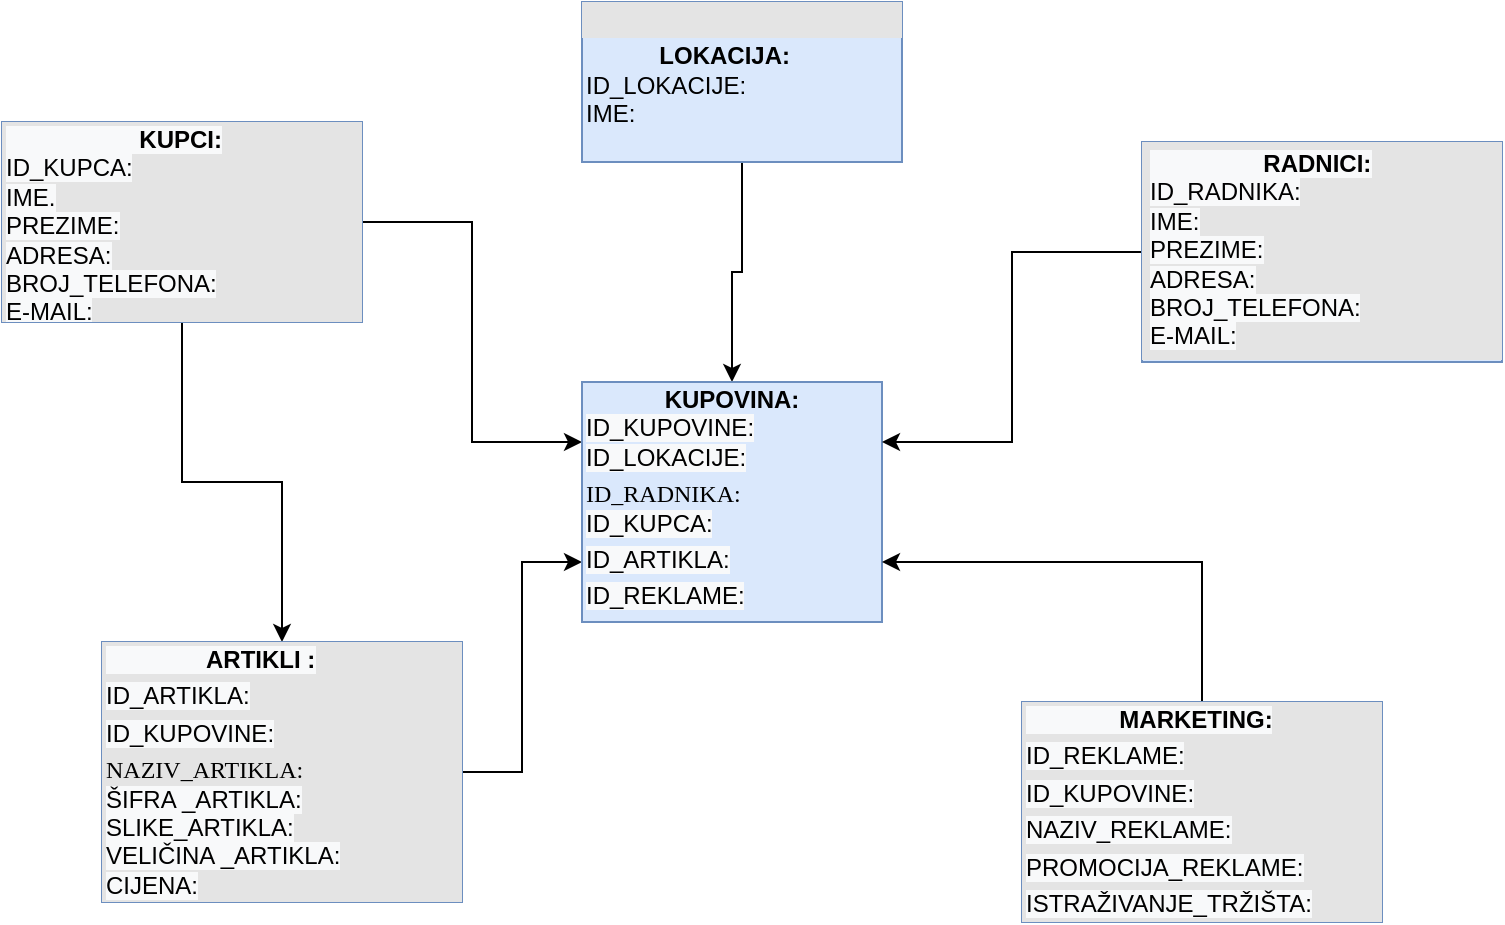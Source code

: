 <mxfile version="15.2.9" type="github">
  <diagram name="Page-1" id="2ca16b54-16f6-2749-3443-fa8db7711227">
    <mxGraphModel dx="868" dy="482" grid="1" gridSize="10" guides="1" tooltips="1" connect="1" arrows="1" fold="1" page="1" pageScale="1" pageWidth="1100" pageHeight="850" background="none" math="0" shadow="0">
      <root>
        <mxCell id="0" />
        <mxCell id="1" parent="0" />
        <mxCell id="n9FRAKiycSGZKNWCuxQs-4" value="" style="edgeStyle=orthogonalEdgeStyle;rounded=0;orthogonalLoop=1;jettySize=auto;html=1;" edge="1" parent="1" source="2ed32ef02a7f4228-2" target="2ed32ef02a7f4228-8">
          <mxGeometry relative="1" as="geometry" />
        </mxCell>
        <mxCell id="2ed32ef02a7f4228-2" value="&lt;div style=&quot;box-sizing: border-box ; width: 100% ; background: #e4e4e4 ; padding: 2px&quot;&gt;&lt;br&gt;&lt;/div&gt;&lt;table style=&quot;width: 100% ; font-size: 1em&quot; cellpadding=&quot;2&quot; cellspacing=&quot;0&quot;&gt;&lt;tbody&gt;&lt;tr&gt;&lt;td&gt;&lt;b style=&quot;font-family: &amp;#34;helvetica&amp;#34; ; text-align: center&quot;&gt;&amp;nbsp; &amp;nbsp; &amp;nbsp; &amp;nbsp; &amp;nbsp; &amp;nbsp;LOKACIJA:&lt;/b&gt;&lt;br style=&quot;font-family: &amp;#34;helvetica&amp;#34; ; text-align: center&quot;&gt;&lt;span style=&quot;font-family: &amp;#34;helvetica&amp;#34; ; text-align: center&quot;&gt;ID_LOKACIJE:&lt;/span&gt;&lt;br style=&quot;font-family: &amp;#34;helvetica&amp;#34; ; text-align: center&quot;&gt;&lt;span style=&quot;font-family: &amp;#34;helvetica&amp;#34; ; text-align: center&quot;&gt;IME:&lt;/span&gt;&lt;br&gt;&lt;/td&gt;&lt;td&gt;&lt;br&gt;&lt;/td&gt;&lt;/tr&gt;&lt;tr&gt;&lt;td&gt;&lt;/td&gt;&lt;td&gt;&lt;br&gt;&lt;/td&gt;&lt;/tr&gt;&lt;tr&gt;&lt;td&gt;&lt;/td&gt;&lt;td&gt;&lt;br&gt;&lt;/td&gt;&lt;/tr&gt;&lt;tr&gt;&lt;td&gt;&lt;br&gt;&lt;/td&gt;&lt;td&gt;&lt;br&gt;&lt;/td&gt;&lt;/tr&gt;&lt;tr&gt;&lt;td&gt;&lt;br&gt;&lt;/td&gt;&lt;td&gt;&lt;br&gt;&lt;/td&gt;&lt;/tr&gt;&lt;tr&gt;&lt;td&gt;&lt;br&gt;&lt;/td&gt;&lt;td&gt;&lt;br&gt;&lt;/td&gt;&lt;/tr&gt;&lt;/tbody&gt;&lt;/table&gt;" style="verticalAlign=top;align=left;overflow=fill;html=1;rounded=0;shadow=0;comic=0;labelBackgroundColor=none;strokeWidth=1;fontFamily=Verdana;fontSize=12;fillColor=#dae8fc;strokeColor=#6c8ebf;" parent="1" vertex="1">
          <mxGeometry x="470" y="130" width="160" height="80" as="geometry" />
        </mxCell>
        <mxCell id="n9FRAKiycSGZKNWCuxQs-1" style="edgeStyle=orthogonalEdgeStyle;rounded=0;orthogonalLoop=1;jettySize=auto;html=1;exitX=1;exitY=0.5;exitDx=0;exitDy=0;entryX=0;entryY=0.25;entryDx=0;entryDy=0;" edge="1" parent="1" source="2ed32ef02a7f4228-3" target="2ed32ef02a7f4228-8">
          <mxGeometry relative="1" as="geometry" />
        </mxCell>
        <mxCell id="n9FRAKiycSGZKNWCuxQs-7" style="edgeStyle=orthogonalEdgeStyle;rounded=0;orthogonalLoop=1;jettySize=auto;html=1;exitX=0.5;exitY=1;exitDx=0;exitDy=0;" edge="1" parent="1" source="2ed32ef02a7f4228-3" target="2ed32ef02a7f4228-7">
          <mxGeometry relative="1" as="geometry" />
        </mxCell>
        <mxCell id="2ed32ef02a7f4228-3" value="&lt;div style=&quot;box-sizing: border-box ; width: 100% ; background: #e4e4e4 ; padding: 2px&quot;&gt;&lt;b style=&quot;font-family: &amp;#34;helvetica&amp;#34; ; text-align: center ; background-color: rgb(248 , 249 , 250)&quot;&gt;&amp;nbsp; &amp;nbsp; &amp;nbsp; &amp;nbsp; &amp;nbsp; &amp;nbsp; &amp;nbsp; &amp;nbsp; &amp;nbsp; &amp;nbsp; KUPCI:&lt;br&gt;&lt;/b&gt;&lt;span style=&quot;font-family: &amp;#34;helvetica&amp;#34; ; text-align: center ; background-color: rgb(248 , 249 , 250)&quot;&gt;ID_KUPCA:&lt;/span&gt;&lt;br style=&quot;font-family: &amp;#34;helvetica&amp;#34; ; text-align: center ; background-color: rgb(248 , 249 , 250)&quot;&gt;&lt;span style=&quot;font-family: &amp;#34;helvetica&amp;#34; ; text-align: center ; background-color: rgb(248 , 249 , 250)&quot;&gt;IME.&lt;/span&gt;&lt;br style=&quot;font-family: &amp;#34;helvetica&amp;#34; ; text-align: center ; background-color: rgb(248 , 249 , 250)&quot;&gt;&lt;span style=&quot;font-family: &amp;#34;helvetica&amp;#34; ; text-align: center ; background-color: rgb(248 , 249 , 250)&quot;&gt;PREZIME:&lt;/span&gt;&lt;br style=&quot;font-family: &amp;#34;helvetica&amp;#34; ; text-align: center ; background-color: rgb(248 , 249 , 250)&quot;&gt;&lt;span style=&quot;font-family: &amp;#34;helvetica&amp;#34; ; text-align: center ; background-color: rgb(248 , 249 , 250)&quot;&gt;ADRESA:&lt;/span&gt;&lt;br style=&quot;font-family: &amp;#34;helvetica&amp;#34; ; text-align: center ; background-color: rgb(248 , 249 , 250)&quot;&gt;&lt;span style=&quot;font-family: &amp;#34;helvetica&amp;#34; ; text-align: center ; background-color: rgb(248 , 249 , 250)&quot;&gt;BROJ_TELEFONA:&lt;/span&gt;&lt;br style=&quot;font-family: &amp;#34;helvetica&amp;#34; ; text-align: center ; background-color: rgb(248 , 249 , 250)&quot;&gt;&lt;span style=&quot;font-family: &amp;#34;helvetica&amp;#34; ; text-align: center ; background-color: rgb(248 , 249 , 250)&quot;&gt;E-MAIL:&lt;/span&gt;&lt;br&gt;&lt;/div&gt;" style="verticalAlign=top;align=left;overflow=fill;html=1;rounded=0;shadow=0;comic=0;labelBackgroundColor=none;strokeWidth=1;fontFamily=Verdana;fontSize=12;fillColor=#dae8fc;strokeColor=#6c8ebf;" parent="1" vertex="1">
          <mxGeometry x="180" y="190" width="180" height="100" as="geometry" />
        </mxCell>
        <mxCell id="n9FRAKiycSGZKNWCuxQs-2" style="edgeStyle=orthogonalEdgeStyle;rounded=0;orthogonalLoop=1;jettySize=auto;html=1;entryX=0;entryY=0.75;entryDx=0;entryDy=0;" edge="1" parent="1" source="2ed32ef02a7f4228-7" target="2ed32ef02a7f4228-8">
          <mxGeometry relative="1" as="geometry" />
        </mxCell>
        <mxCell id="2ed32ef02a7f4228-7" value="&lt;div style=&quot;box-sizing: border-box ; width: 100% ; background: #e4e4e4 ; padding: 2px&quot;&gt;&lt;span style=&quot;font-family: &amp;#34;helvetica&amp;#34; ; text-align: center ; background-color: rgb(248 , 249 , 250)&quot;&gt;&lt;b&gt;&amp;nbsp; &amp;nbsp; &amp;nbsp; &amp;nbsp; &amp;nbsp; &amp;nbsp; &amp;nbsp; &amp;nbsp;ARTIKLI :&lt;/b&gt;&lt;/span&gt;&lt;/div&gt;&lt;div style=&quot;box-sizing: border-box ; width: 100% ; background: #e4e4e4 ; padding: 2px&quot;&gt;&lt;span style=&quot;font-family: &amp;#34;helvetica&amp;#34; ; text-align: center ; background-color: rgb(248 , 249 , 250)&quot;&gt;ID_ARTIKLA:&lt;/span&gt;&lt;/div&gt;&lt;div style=&quot;box-sizing: border-box ; width: 100% ; background: #e4e4e4 ; padding: 2px&quot;&gt;&lt;span style=&quot;font-family: &amp;#34;helvetica&amp;#34; ; text-align: center ; background-color: rgb(248 , 249 , 250)&quot;&gt;ID_KUPOVINE:&lt;/span&gt;&lt;/div&gt;&lt;div style=&quot;box-sizing: border-box ; width: 100% ; background: #e4e4e4 ; padding: 2px&quot;&gt;NAZIV_ARTIKLA:&lt;br style=&quot;font-family: &amp;#34;helvetica&amp;#34; ; text-align: center ; background-color: rgb(248 , 249 , 250)&quot;&gt;&lt;span style=&quot;font-family: &amp;#34;helvetica&amp;#34; ; text-align: center ; background-color: rgb(248 , 249 , 250)&quot;&gt;ŠIFRA _ARTIKLA:&lt;/span&gt;&lt;br style=&quot;font-family: &amp;#34;helvetica&amp;#34; ; text-align: center ; background-color: rgb(248 , 249 , 250)&quot;&gt;&lt;span style=&quot;font-family: &amp;#34;helvetica&amp;#34; ; text-align: center ; background-color: rgb(248 , 249 , 250)&quot;&gt;SLIKE_ARTIKLA:&lt;/span&gt;&lt;br style=&quot;font-family: &amp;#34;helvetica&amp;#34; ; text-align: center ; background-color: rgb(248 , 249 , 250)&quot;&gt;&lt;span style=&quot;font-family: &amp;#34;helvetica&amp;#34; ; text-align: center ; background-color: rgb(248 , 249 , 250)&quot;&gt;VELIČINA _ARTIKLA:&lt;/span&gt;&lt;br style=&quot;font-family: &amp;#34;helvetica&amp;#34; ; text-align: center ; background-color: rgb(248 , 249 , 250)&quot;&gt;&lt;span style=&quot;font-family: &amp;#34;helvetica&amp;#34; ; text-align: center ; background-color: rgb(248 , 249 , 250)&quot;&gt;CIJENA:&lt;/span&gt;&lt;br&gt;&lt;/div&gt;" style="verticalAlign=top;align=left;overflow=fill;html=1;rounded=0;shadow=0;comic=0;labelBackgroundColor=none;strokeWidth=1;fontFamily=Verdana;fontSize=12;fillColor=#dae8fc;strokeColor=#6c8ebf;" parent="1" vertex="1">
          <mxGeometry x="230" y="450" width="180" height="130" as="geometry" />
        </mxCell>
        <mxCell id="2ed32ef02a7f4228-8" value="&lt;div style=&quot;box-sizing: border-box ; width: 100% ; padding: 2px&quot;&gt;&lt;div style=&quot;text-align: center&quot;&gt;&lt;font face=&quot;helvetica&quot;&gt;&lt;b&gt;KUPOVINA:&lt;/b&gt;&lt;/font&gt;&lt;/div&gt;&lt;span style=&quot;background-color: rgb(248 , 249 , 250) ; font-family: &amp;#34;helvetica&amp;#34; ; text-align: center&quot;&gt;ID_KUPOVINE:&lt;/span&gt;&lt;br style=&quot;font-family: &amp;#34;helvetica&amp;#34; ; text-align: center ; background-color: rgb(248 , 249 , 250)&quot;&gt;&lt;span style=&quot;background-color: rgb(248 , 249 , 250) ; font-family: &amp;#34;helvetica&amp;#34; ; text-align: center&quot;&gt;ID_LOKACIJE:&lt;/span&gt;&lt;/div&gt;&lt;div style=&quot;box-sizing: border-box ; width: 100% ; padding: 2px&quot;&gt;ID_RADNIKA:&lt;br style=&quot;font-family: &amp;#34;helvetica&amp;#34; ; text-align: center ; background-color: rgb(248 , 249 , 250)&quot;&gt;&lt;span style=&quot;background-color: rgb(248 , 249 , 250) ; font-family: &amp;#34;helvetica&amp;#34; ; text-align: center&quot;&gt;ID_KUPCA:&lt;/span&gt;&lt;br&gt;&lt;/div&gt;&lt;div style=&quot;box-sizing: border-box ; width: 100% ; padding: 2px&quot;&gt;&lt;span style=&quot;background-color: rgb(248 , 249 , 250) ; font-family: &amp;#34;helvetica&amp;#34; ; text-align: center&quot;&gt;ID_ARTIKLA:&lt;/span&gt;&lt;/div&gt;&lt;div style=&quot;box-sizing: border-box ; width: 100% ; padding: 2px&quot;&gt;&lt;span style=&quot;background-color: rgb(248 , 249 , 250) ; font-family: &amp;#34;helvetica&amp;#34; ; text-align: center&quot;&gt;ID_REKLAME:&lt;/span&gt;&lt;/div&gt;" style="verticalAlign=top;align=left;overflow=fill;html=1;rounded=0;shadow=0;comic=0;labelBackgroundColor=none;strokeWidth=1;fontFamily=Verdana;fontSize=12;fillColor=#dae8fc;strokeColor=#6c8ebf;" parent="1" vertex="1">
          <mxGeometry x="470" y="320" width="150" height="120" as="geometry" />
        </mxCell>
        <mxCell id="n9FRAKiycSGZKNWCuxQs-6" style="edgeStyle=orthogonalEdgeStyle;rounded=0;orthogonalLoop=1;jettySize=auto;html=1;exitX=0.5;exitY=0;exitDx=0;exitDy=0;entryX=1;entryY=0.75;entryDx=0;entryDy=0;" edge="1" parent="1" source="2ed32ef02a7f4228-9" target="2ed32ef02a7f4228-8">
          <mxGeometry relative="1" as="geometry" />
        </mxCell>
        <mxCell id="2ed32ef02a7f4228-9" value="&lt;div style=&quot;box-sizing: border-box ; width: 100% ; background: #e4e4e4 ; padding: 2px&quot;&gt;&lt;b style=&quot;font-family: &amp;#34;helvetica&amp;#34; ; text-align: center ; background-color: rgb(248 , 249 , 250)&quot;&gt;&amp;nbsp; &amp;nbsp; &amp;nbsp; &amp;nbsp; &amp;nbsp; &amp;nbsp; &amp;nbsp; MARKETING:&lt;/b&gt;&lt;br&gt;&lt;/div&gt;&lt;div style=&quot;box-sizing: border-box ; width: 100% ; background: #e4e4e4 ; padding: 2px&quot;&gt;&lt;span style=&quot;font-family: &amp;#34;helvetica&amp;#34; ; text-align: center ; background-color: rgb(248 , 249 , 250)&quot;&gt;ID_REKLAME:&lt;/span&gt;&lt;/div&gt;&lt;div style=&quot;box-sizing: border-box ; width: 100% ; background: #e4e4e4 ; padding: 2px&quot;&gt;&lt;span style=&quot;font-family: &amp;#34;helvetica&amp;#34; ; text-align: center ; background-color: rgb(248 , 249 , 250)&quot;&gt;ID_KUPOVINE:&lt;/span&gt;&lt;/div&gt;&lt;div style=&quot;box-sizing: border-box ; width: 100% ; background: #e4e4e4 ; padding: 2px&quot;&gt;&lt;span style=&quot;font-family: &amp;#34;helvetica&amp;#34; ; text-align: center ; background-color: rgb(248 , 249 , 250)&quot;&gt;NAZIV_REKLAME:&lt;/span&gt;&lt;/div&gt;&lt;div style=&quot;box-sizing: border-box ; width: 100% ; background: #e4e4e4 ; padding: 2px&quot;&gt;&lt;span style=&quot;font-family: &amp;#34;helvetica&amp;#34; ; text-align: center ; background-color: rgb(248 , 249 , 250)&quot;&gt;PROMOCIJA_REKLAME:&lt;/span&gt;&lt;/div&gt;&lt;div style=&quot;box-sizing: border-box ; width: 100% ; background: #e4e4e4 ; padding: 2px&quot;&gt;&lt;span style=&quot;font-family: &amp;#34;helvetica&amp;#34; ; text-align: center ; background-color: rgb(248 , 249 , 250)&quot;&gt;ISTRAŽIVANJE_TRŽIŠTA:&lt;/span&gt;&lt;/div&gt;" style="verticalAlign=top;align=left;overflow=fill;html=1;rounded=0;shadow=0;comic=0;labelBackgroundColor=none;strokeWidth=1;fontFamily=Verdana;fontSize=12;fillColor=#dae8fc;strokeColor=#6c8ebf;" parent="1" vertex="1">
          <mxGeometry x="690" y="480" width="180" height="110" as="geometry" />
        </mxCell>
        <mxCell id="n9FRAKiycSGZKNWCuxQs-5" style="edgeStyle=orthogonalEdgeStyle;rounded=0;orthogonalLoop=1;jettySize=auto;html=1;entryX=1;entryY=0.25;entryDx=0;entryDy=0;" edge="1" parent="1" source="2ed32ef02a7f4228-10" target="2ed32ef02a7f4228-8">
          <mxGeometry relative="1" as="geometry" />
        </mxCell>
        <mxCell id="2ed32ef02a7f4228-10" value="&lt;div style=&quot;box-sizing: border-box ; width: 100% ; background: #e4e4e4 ; padding: 2px&quot;&gt;&lt;div style=&quot;box-sizing: border-box ; width: 180px ; padding: 2px&quot;&gt;&lt;b style=&quot;font-family: &amp;#34;helvetica&amp;#34; ; text-align: center ; background-color: rgb(248 , 249 , 250)&quot;&gt;&amp;nbsp; &amp;nbsp; &amp;nbsp; &amp;nbsp; &amp;nbsp; &amp;nbsp; &amp;nbsp; &amp;nbsp; &amp;nbsp;RADNICI:&lt;/b&gt;&lt;br style=&quot;font-family: &amp;#34;helvetica&amp;#34; ; text-align: center ; background-color: rgb(248 , 249 , 250)&quot;&gt;&lt;span style=&quot;font-family: &amp;#34;helvetica&amp;#34; ; text-align: center ; background-color: rgb(248 , 249 , 250)&quot;&gt;ID_RADNIKA:&lt;/span&gt;&lt;br style=&quot;font-family: &amp;#34;helvetica&amp;#34; ; text-align: center ; background-color: rgb(248 , 249 , 250)&quot;&gt;&lt;span style=&quot;font-family: &amp;#34;helvetica&amp;#34; ; text-align: center ; background-color: rgb(248 , 249 , 250)&quot;&gt;IME:&lt;/span&gt;&lt;br style=&quot;font-family: &amp;#34;helvetica&amp;#34; ; text-align: center ; background-color: rgb(248 , 249 , 250)&quot;&gt;&lt;span style=&quot;font-family: &amp;#34;helvetica&amp;#34; ; text-align: center ; background-color: rgb(248 , 249 , 250)&quot;&gt;PREZIME:&lt;/span&gt;&lt;br style=&quot;font-family: &amp;#34;helvetica&amp;#34; ; text-align: center ; background-color: rgb(248 , 249 , 250)&quot;&gt;&lt;span style=&quot;font-family: &amp;#34;helvetica&amp;#34; ; text-align: center ; background-color: rgb(248 , 249 , 250)&quot;&gt;ADRESA:&lt;/span&gt;&lt;br style=&quot;font-family: &amp;#34;helvetica&amp;#34; ; text-align: center ; background-color: rgb(248 , 249 , 250)&quot;&gt;&lt;span style=&quot;font-family: &amp;#34;helvetica&amp;#34; ; text-align: center ; background-color: rgb(248 , 249 , 250)&quot;&gt;BROJ_TELEFONA:&lt;/span&gt;&lt;br style=&quot;font-family: &amp;#34;helvetica&amp;#34; ; text-align: center ; background-color: rgb(248 , 249 , 250)&quot;&gt;&lt;span style=&quot;font-family: &amp;#34;helvetica&amp;#34; ; text-align: center ; background-color: rgb(248 , 249 , 250)&quot;&gt;E-MAIL:&lt;/span&gt;&lt;br&gt;&lt;/div&gt;&lt;/div&gt;" style="verticalAlign=top;align=left;overflow=fill;html=1;rounded=0;shadow=0;comic=0;labelBackgroundColor=none;strokeWidth=1;fontFamily=Verdana;fontSize=12;fillColor=#dae8fc;strokeColor=#6c8ebf;" parent="1" vertex="1">
          <mxGeometry x="750" y="200" width="180" height="110" as="geometry" />
        </mxCell>
        <mxCell id="fNn8fcF4KDUf7-rLkMMT-4" style="edgeStyle=orthogonalEdgeStyle;rounded=0;orthogonalLoop=1;jettySize=auto;html=1;exitX=0.5;exitY=1;exitDx=0;exitDy=0;fontFamily=Verdana;" parent="1" source="2ed32ef02a7f4228-10" target="2ed32ef02a7f4228-10" edge="1">
          <mxGeometry relative="1" as="geometry" />
        </mxCell>
      </root>
    </mxGraphModel>
  </diagram>
</mxfile>
